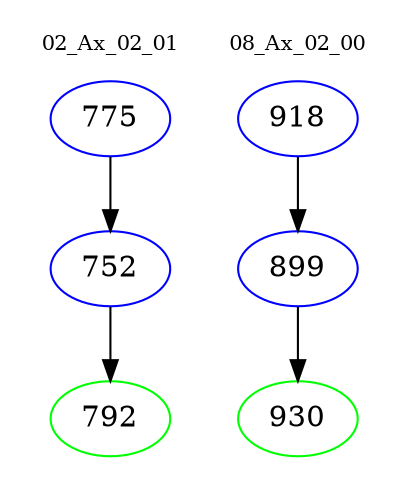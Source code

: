 digraph{
subgraph cluster_0 {
color = white
label = "02_Ax_02_01";
fontsize=10;
T0_775 [label="775", color="blue"]
T0_775 -> T0_752 [color="black"]
T0_752 [label="752", color="blue"]
T0_752 -> T0_792 [color="black"]
T0_792 [label="792", color="green"]
}
subgraph cluster_1 {
color = white
label = "08_Ax_02_00";
fontsize=10;
T1_918 [label="918", color="blue"]
T1_918 -> T1_899 [color="black"]
T1_899 [label="899", color="blue"]
T1_899 -> T1_930 [color="black"]
T1_930 [label="930", color="green"]
}
}
